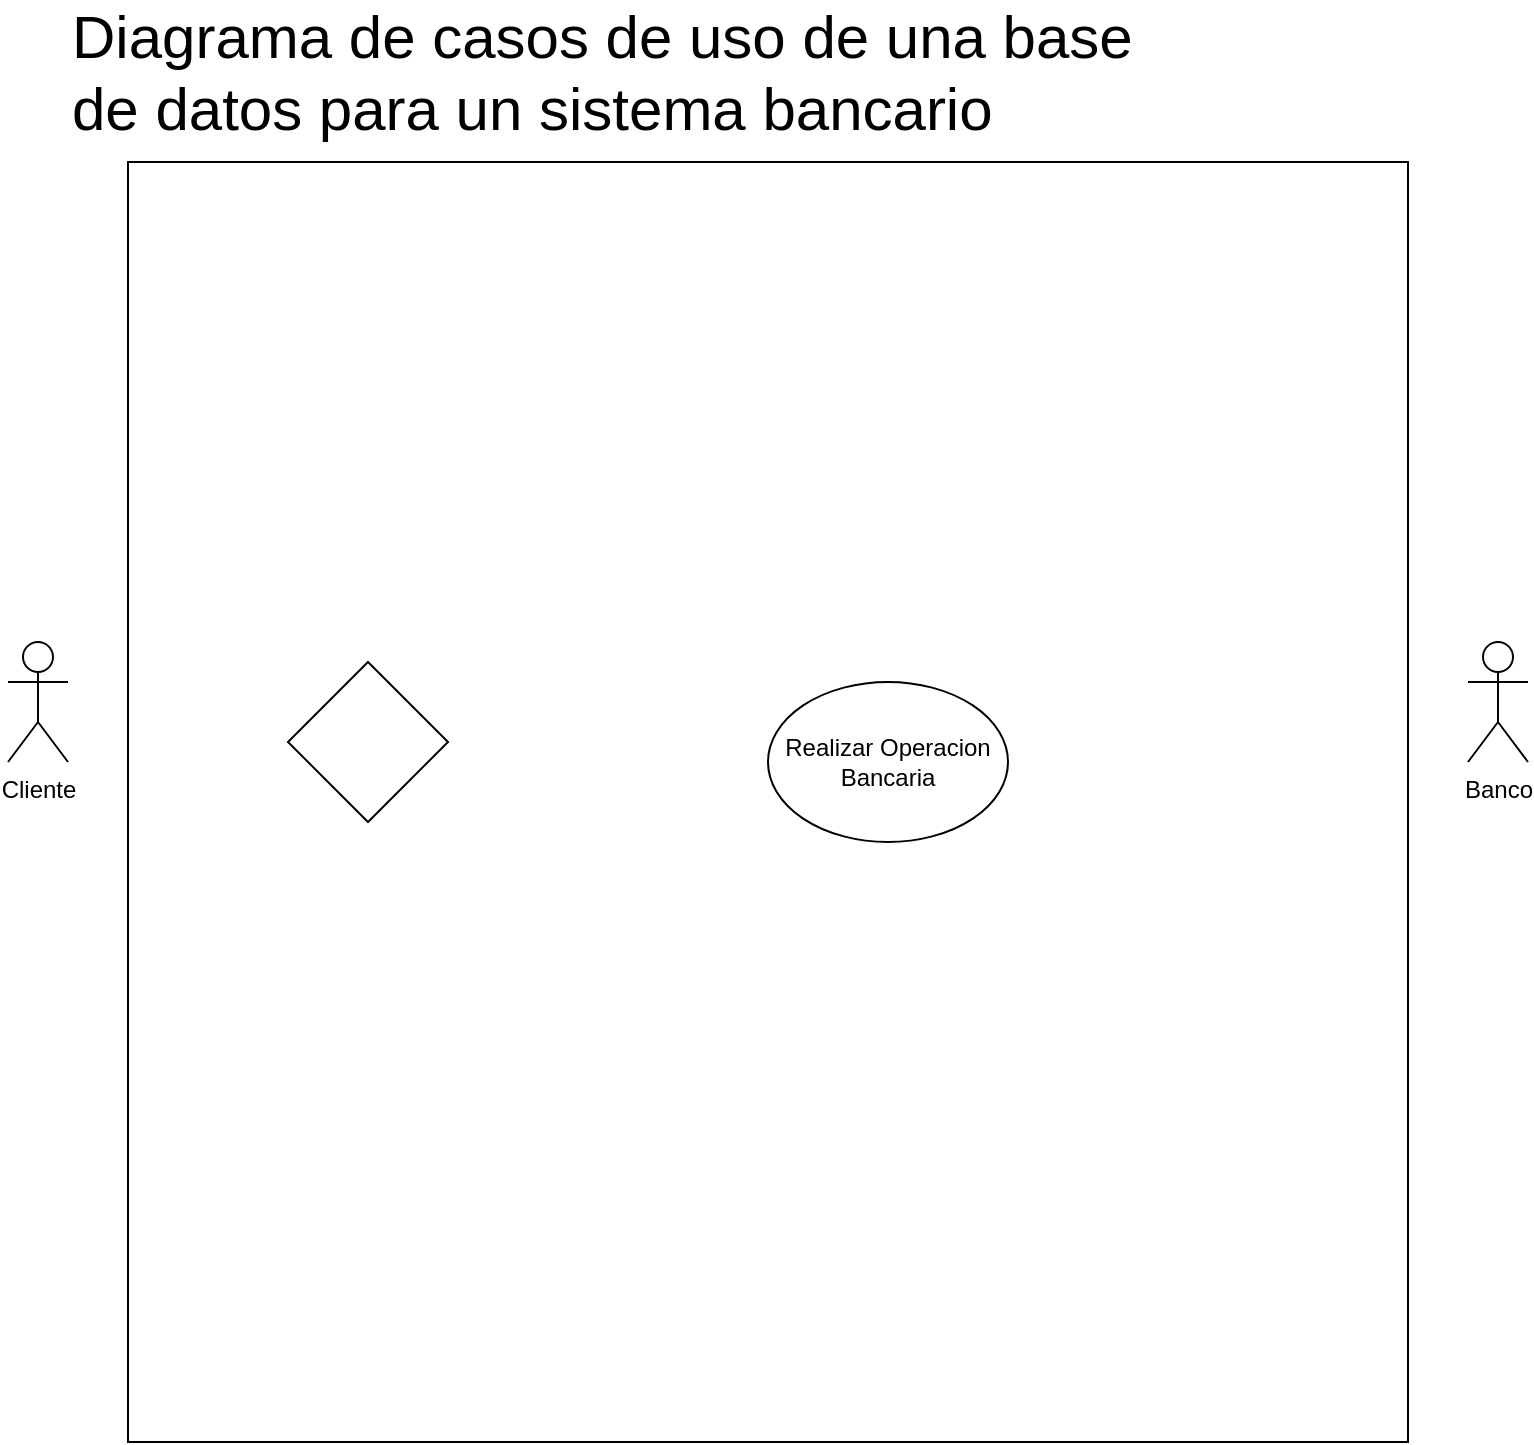 <mxfile>
    <diagram id="rKVhV4U42DVSedvpgSQx" name="Page-1">
        <mxGraphModel dx="1086" dy="825" grid="1" gridSize="10" guides="1" tooltips="1" connect="1" arrows="1" fold="1" page="1" pageScale="1" pageWidth="850" pageHeight="1100" math="0" shadow="0">
            <root>
                <mxCell id="0"/>
                <mxCell id="1" parent="0"/>
                <mxCell id="3" value="Diagrama de casos de uso de una base de datos para un sistema bancario" style="text;html=1;align=left;verticalAlign=middle;whiteSpace=wrap;rounded=0;fontSize=30;" parent="1" vertex="1">
                    <mxGeometry x="90" y="60" width="560" height="30" as="geometry"/>
                </mxCell>
                <mxCell id="4" value="" style="whiteSpace=wrap;html=1;aspect=fixed;" parent="1" vertex="1">
                    <mxGeometry x="120" y="120" width="640" height="640" as="geometry"/>
                </mxCell>
                <mxCell id="5" value="Cliente" style="shape=umlActor;verticalLabelPosition=bottom;verticalAlign=top;html=1;outlineConnect=0;" parent="1" vertex="1">
                    <mxGeometry x="60" y="360" width="30" height="60" as="geometry"/>
                </mxCell>
                <mxCell id="6" value="Banco" style="shape=umlActor;verticalLabelPosition=bottom;verticalAlign=top;html=1;outlineConnect=0;" parent="1" vertex="1">
                    <mxGeometry x="790" y="360" width="30" height="60" as="geometry"/>
                </mxCell>
                <mxCell id="7" value="Realizar Operacion Bancaria" style="ellipse;whiteSpace=wrap;html=1;" parent="1" vertex="1">
                    <mxGeometry x="440" y="380" width="120" height="80" as="geometry"/>
                </mxCell>
                <mxCell id="8" value="" style="rhombus;whiteSpace=wrap;html=1;" parent="1" vertex="1">
                    <mxGeometry x="200" y="370" width="80" height="80" as="geometry"/>
                </mxCell>
            </root>
        </mxGraphModel>
    </diagram>
</mxfile>